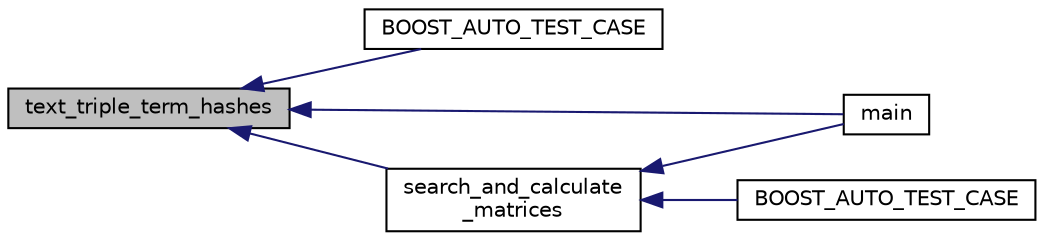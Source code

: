 digraph "text_triple_term_hashes"
{
 // INTERACTIVE_SVG=YES
  edge [fontname="Helvetica",fontsize="10",labelfontname="Helvetica",labelfontsize="10"];
  node [fontname="Helvetica",fontsize="10",shape=record];
  rankdir="LR";
  Node96 [label="text_triple_term_hashes",height=0.2,width=0.4,color="black", fillcolor="grey75", style="filled", fontcolor="black"];
  Node96 -> Node97 [dir="back",color="midnightblue",fontsize="10",style="solid",fontname="Helvetica"];
  Node97 [label="BOOST_AUTO_TEST_CASE",height=0.2,width=0.4,color="black", fillcolor="white", style="filled",URL="$unit__tests_8cpp.html#a1c01fc68cb07ea8382249f4fdac0e16a"];
  Node96 -> Node98 [dir="back",color="midnightblue",fontsize="10",style="solid",fontname="Helvetica"];
  Node98 [label="main",height=0.2,width=0.4,color="black", fillcolor="white", style="filled",URL="$main_8cpp.html#ae66f6b31b5ad750f1fe042a706a4e3d4"];
  Node96 -> Node99 [dir="back",color="midnightblue",fontsize="10",style="solid",fontname="Helvetica"];
  Node99 [label="search_and_calculate\l_matrices",height=0.2,width=0.4,color="black", fillcolor="white", style="filled",URL="$functions_8hpp.html#a4a824c898b9d4a6b51237f1ecd3c0d72",tooltip="correcting input text hashes, maybe there are duplicates "];
  Node99 -> Node100 [dir="back",color="midnightblue",fontsize="10",style="solid",fontname="Helvetica"];
  Node100 [label="BOOST_AUTO_TEST_CASE",height=0.2,width=0.4,color="black", fillcolor="white", style="filled",URL="$unit__tests_8cpp.html#abaa5cfce54c23a33c409b73075478ea0"];
  Node99 -> Node98 [dir="back",color="midnightblue",fontsize="10",style="solid",fontname="Helvetica"];
}
